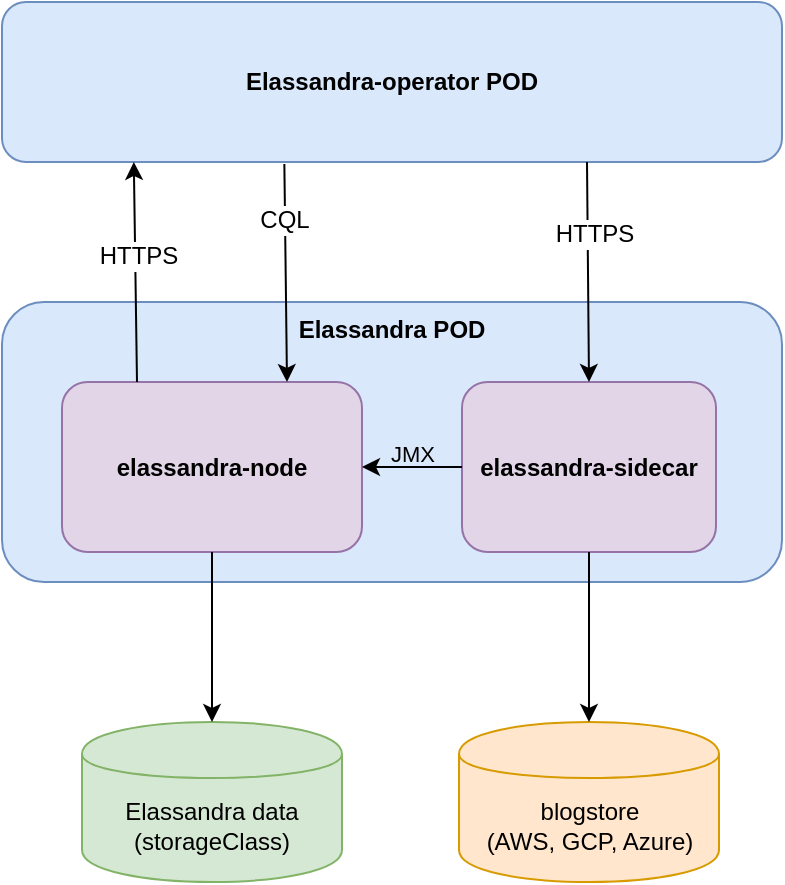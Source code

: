<mxfile version="12.3.2" type="device" pages="1"><diagram id="KvWPEm1g2mEt5qMfVzz4" name="Page-1"><mxGraphModel dx="1106" dy="790" grid="1" gridSize="10" guides="1" tooltips="1" connect="1" arrows="1" fold="1" page="1" pageScale="1" pageWidth="827" pageHeight="1169" math="0" shadow="0"><root><mxCell id="0"/><mxCell id="1" parent="0"/><mxCell id="N3ipB3ukXSF2WTAKgnp8-2" value="Elassandra POD" style="rounded=1;whiteSpace=wrap;html=1;verticalAlign=top;fillColor=#dae8fc;strokeColor=#6c8ebf;fontStyle=1" vertex="1" parent="1"><mxGeometry x="200" y="270" width="390" height="140" as="geometry"/></mxCell><mxCell id="j0x4h4Mf-H0e5psESi1f-3" value="elassandra-node" style="rounded=1;whiteSpace=wrap;html=1;verticalAlign=middle;fillColor=#e1d5e7;strokeColor=#9673a6;fontStyle=1" parent="1" vertex="1"><mxGeometry x="230" y="310" width="150" height="85" as="geometry"/></mxCell><mxCell id="N3ipB3ukXSF2WTAKgnp8-1" value="elassandra-sidecar" style="rounded=1;whiteSpace=wrap;html=1;verticalAlign=middle;fillColor=#e1d5e7;strokeColor=#9673a6;fontStyle=1" vertex="1" parent="1"><mxGeometry x="430" y="310" width="127" height="85" as="geometry"/></mxCell><mxCell id="N3ipB3ukXSF2WTAKgnp8-3" value="Elassandra-operator POD" style="rounded=1;whiteSpace=wrap;html=1;verticalAlign=middle;fillColor=#dae8fc;strokeColor=#6c8ebf;fontStyle=1" vertex="1" parent="1"><mxGeometry x="200" y="120" width="390" height="80" as="geometry"/></mxCell><mxCell id="N3ipB3ukXSF2WTAKgnp8-4" value="" style="endArrow=classic;html=1;exitX=0.75;exitY=1;exitDx=0;exitDy=0;entryX=0.5;entryY=0;entryDx=0;entryDy=0;" edge="1" parent="1" source="N3ipB3ukXSF2WTAKgnp8-3" target="N3ipB3ukXSF2WTAKgnp8-1"><mxGeometry width="50" height="50" relative="1" as="geometry"><mxPoint x="600" y="260" as="sourcePoint"/><mxPoint x="650" y="210" as="targetPoint"/></mxGeometry></mxCell><mxCell id="N3ipB3ukXSF2WTAKgnp8-7" value="HTTPS" style="text;html=1;align=center;verticalAlign=middle;resizable=0;points=[];;labelBackgroundColor=#ffffff;" vertex="1" connectable="0" parent="N3ipB3ukXSF2WTAKgnp8-4"><mxGeometry x="-0.346" y="3" relative="1" as="geometry"><mxPoint as="offset"/></mxGeometry></mxCell><mxCell id="N3ipB3ukXSF2WTAKgnp8-5" value="" style="endArrow=classic;html=1;exitX=0.362;exitY=1.013;exitDx=0;exitDy=0;exitPerimeter=0;entryX=0.75;entryY=0;entryDx=0;entryDy=0;" edge="1" parent="1" source="N3ipB3ukXSF2WTAKgnp8-3" target="j0x4h4Mf-H0e5psESi1f-3"><mxGeometry width="50" height="50" relative="1" as="geometry"><mxPoint x="305" y="215" as="sourcePoint"/><mxPoint x="305" y="310" as="targetPoint"/></mxGeometry></mxCell><mxCell id="N3ipB3ukXSF2WTAKgnp8-6" value="CQL" style="text;html=1;align=center;verticalAlign=middle;resizable=0;points=[];;labelBackgroundColor=#ffffff;" vertex="1" connectable="0" parent="N3ipB3ukXSF2WTAKgnp8-5"><mxGeometry x="-0.496" y="-1" relative="1" as="geometry"><mxPoint as="offset"/></mxGeometry></mxCell><mxCell id="N3ipB3ukXSF2WTAKgnp8-8" value="JMX&lt;br&gt;&amp;nbsp;" style="endArrow=classic;html=1;exitX=0;exitY=0.5;exitDx=0;exitDy=0;labelBackgroundColor=none;" edge="1" parent="1" source="N3ipB3ukXSF2WTAKgnp8-1" target="j0x4h4Mf-H0e5psESi1f-3"><mxGeometry width="50" height="50" relative="1" as="geometry"><mxPoint x="400" y="480" as="sourcePoint"/><mxPoint x="450" y="430" as="targetPoint"/></mxGeometry></mxCell><mxCell id="N3ipB3ukXSF2WTAKgnp8-9" value="blogstore&lt;br&gt;(AWS, GCP, Azure)" style="shape=cylinder;whiteSpace=wrap;html=1;boundedLbl=1;backgroundOutline=1;fillColor=#ffe6cc;strokeColor=#d79b00;" vertex="1" parent="1"><mxGeometry x="428.5" y="480" width="130" height="80" as="geometry"/></mxCell><mxCell id="N3ipB3ukXSF2WTAKgnp8-10" value="" style="endArrow=classic;html=1;labelBackgroundColor=none;exitX=0.5;exitY=1;exitDx=0;exitDy=0;entryX=0.5;entryY=0;entryDx=0;entryDy=0;" edge="1" parent="1" source="N3ipB3ukXSF2WTAKgnp8-1" target="N3ipB3ukXSF2WTAKgnp8-9"><mxGeometry width="50" height="50" relative="1" as="geometry"><mxPoint x="590" y="470" as="sourcePoint"/><mxPoint x="495" y="480" as="targetPoint"/></mxGeometry></mxCell><mxCell id="N3ipB3ukXSF2WTAKgnp8-11" value="Elassandra data&lt;br&gt;(storageClass)" style="shape=cylinder;whiteSpace=wrap;html=1;boundedLbl=1;backgroundOutline=1;fillColor=#d5e8d4;strokeColor=#82b366;" vertex="1" parent="1"><mxGeometry x="240" y="480" width="130" height="80" as="geometry"/></mxCell><mxCell id="N3ipB3ukXSF2WTAKgnp8-12" value="" style="endArrow=classic;html=1;labelBackgroundColor=none;exitX=0.5;exitY=1;exitDx=0;exitDy=0;" edge="1" parent="1" source="j0x4h4Mf-H0e5psESi1f-3" target="N3ipB3ukXSF2WTAKgnp8-11"><mxGeometry width="50" height="50" relative="1" as="geometry"><mxPoint x="503.5" y="405" as="sourcePoint"/><mxPoint x="503" y="500" as="targetPoint"/></mxGeometry></mxCell><mxCell id="N3ipB3ukXSF2WTAKgnp8-16" value="" style="endArrow=classic;html=1;labelBackgroundColor=none;entryX=0.169;entryY=1;entryDx=0;entryDy=0;entryPerimeter=0;exitX=0.25;exitY=0;exitDx=0;exitDy=0;" edge="1" parent="1" source="j0x4h4Mf-H0e5psESi1f-3" target="N3ipB3ukXSF2WTAKgnp8-3"><mxGeometry width="50" height="50" relative="1" as="geometry"><mxPoint x="250" y="330" as="sourcePoint"/><mxPoint x="300" y="280" as="targetPoint"/></mxGeometry></mxCell><mxCell id="N3ipB3ukXSF2WTAKgnp8-18" value="HTTPS" style="text;html=1;align=center;verticalAlign=middle;resizable=0;points=[];;labelBackgroundColor=#ffffff;" vertex="1" connectable="0" parent="N3ipB3ukXSF2WTAKgnp8-16"><mxGeometry x="0.145" y="-1" relative="1" as="geometry"><mxPoint as="offset"/></mxGeometry></mxCell></root></mxGraphModel></diagram></mxfile>